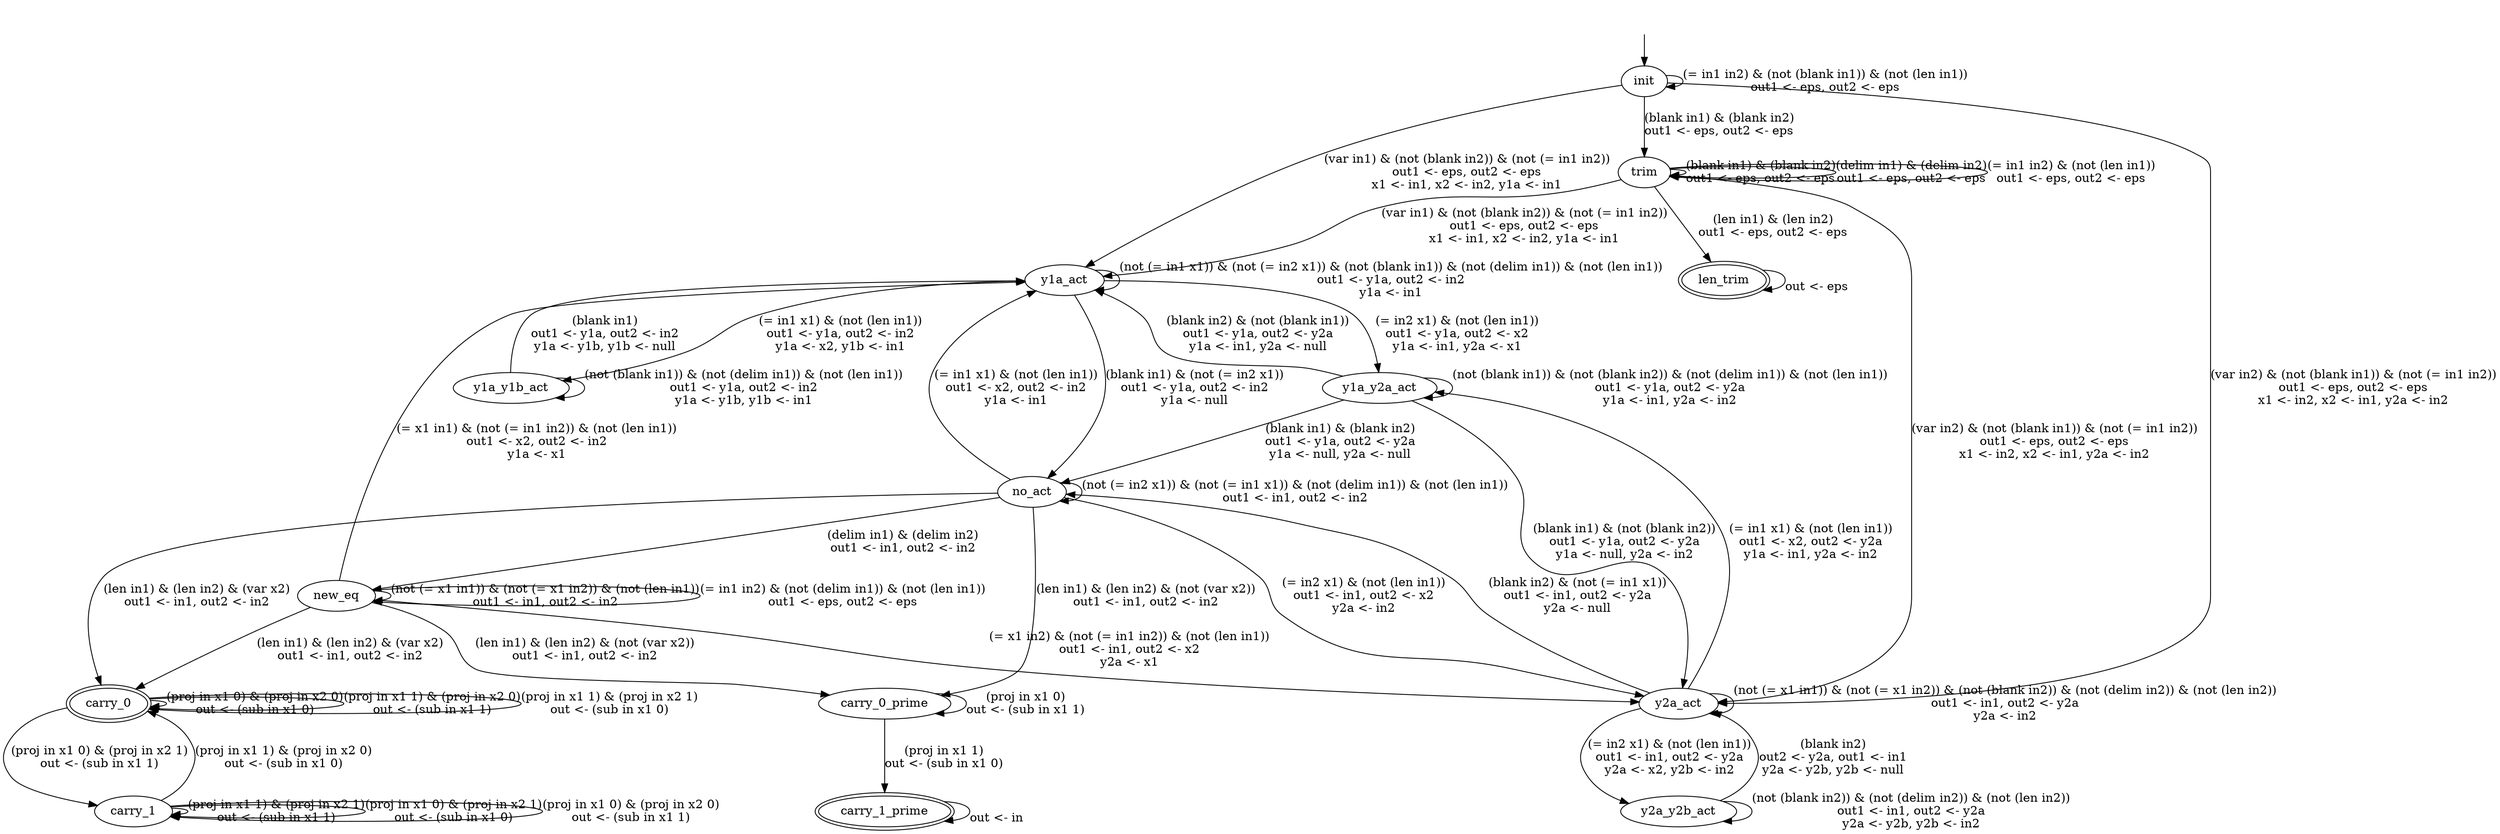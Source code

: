 Digraph G {

0 -> 1 [label="(var in1) & (not (blank in2)) & (not (= in1 in2))\nout1 <- eps, out2 <- eps\nx1 <- in1, x2 <- in2, y1a <- in1"];
0 -> 2 [label="(blank in1) & (blank in2)\nout1 <- eps, out2 <- eps\n"];
2 -> 2 [label="(blank in1) & (blank in2)\nout1 <- eps, out2 <- eps\n"];
2 -> 2 [label="(delim in1) & (delim in2)\nout1 <- eps, out2 <- eps\n"];
2 -> 2 [label="(= in1 in2) & (not (len in1))\nout1 <- eps, out2 <- eps\n"];
2 -> 1 [label="(var in1) & (not (blank in2)) & (not (= in1 in2))\nout1 <- eps, out2 <- eps\nx1 <- in1, x2 <- in2, y1a <- in1"];
2 -> 3 [label="(var in2) & (not (blank in1)) & (not (= in1 in2))\nout1 <- eps, out2 <- eps\nx1 <- in2, x2 <- in1, y2a <- in2"];
2 -> 4 [label="(len in1) & (len in2)\nout1 <- eps, out2 <- eps\n"];
4 -> 4 [label="\nout <- eps\n"];
0 -> 0 [label="(= in1 in2) & (not (blank in1)) & (not (len in1))\nout1 <- eps, out2 <- eps\n"];
1 -> 1 [label="(not (= in1 x1)) & (not (= in2 x1)) & (not (blank in1)) & (not (delim in1)) & (not (len in1))\nout1 <- y1a, out2 <- in2\ny1a <- in1"];
1 -> 5 [label="(= in1 x1) & (not (len in1))\nout1 <- y1a, out2 <- in2\ny1a <- x2, y1b <- in1"];
5 -> 5 [label="(not (blank in1)) & (not (delim in1)) & (not (len in1))\nout1 <- y1a, out2 <- in2\ny1a <- y1b, y1b <- in1"];
5 -> 1 [label="(blank in1)\nout1 <- y1a, out2 <- in2\ny1a <- y1b, y1b <- null"];
1 -> 6 [label="(= in2 x1) & (not (len in1))\nout1 <- y1a, out2 <- x2\ny1a <- in1, y2a <- x1"];
6 -> 6 [label="(not (blank in1)) & (not (blank in2)) & (not (delim in1)) & (not (len in1))\nout1 <- y1a, out2 <- y2a\ny1a <- in1, y2a <- in2"];
6 -> 1 [label="(blank in2) & (not (blank in1))\nout1 <- y1a, out2 <- y2a\ny1a <- in1, y2a <- null"];
6 -> 3 [label="(blank in1) & (not (blank in2))\nout1 <- y1a, out2 <- y2a\ny1a <- null, y2a <- in2"];
6 -> 7 [label="(blank in1) & (blank in2)\nout1 <- y1a, out2 <- y2a\ny1a <- null, y2a <- null"];
3 -> 3 [label="(not (= x1 in1)) & (not (= x1 in2)) & (not (blank in2)) & (not (delim in2)) & (not (len in2))\nout1 <- in1, out2 <- y2a\ny2a <- in2"];
3 -> 7 [label="(blank in2) & (not (= in1 x1))\nout1 <- in1, out2 <- y2a\ny2a <- null"];
1 -> 7 [label="(blank in1) & (not (= in2 x1))\nout1 <- y1a, out2 <- in2\ny1a <- null"];
7 -> 7 [label="(not (= in2 x1)) & (not (= in1 x1)) & (not (delim in1)) & (not (len in1))\nout1 <- in1, out2 <- in2\n"];
7 -> 8 [label="(len in1) & (len in2) & (var x2)\nout1 <- in1, out2 <- in2\n"];
7 -> 9 [label="(len in1) & (len in2) & (not (var x2))\nout1 <- in1, out2 <- in2\n"];
10 -> 8 [label="(len in1) & (len in2) & (var x2)\nout1 <- in1, out2 <- in2\n"];
10 -> 9 [label="(len in1) & (len in2) & (not (var x2))\nout1 <- in1, out2 <- in2\n"];
9 -> 9 [label="(proj in x1 0)\nout <- (sub in x1 1)\n"];
9 -> 11 [label="(proj in x1 1)\nout <- (sub in x1 0)\n"];
11 -> 11 [label="\nout <- in\n"];
8 -> 8 [label="(proj in x1 0) & (proj in x2 0)\nout <- (sub in x1 0)\n"];
8 -> 8 [label="(proj in x1 1) & (proj in x2 0)\nout <- (sub in x1 1)\n"];
8 -> 8 [label="(proj in x1 1) & (proj in x2 1)\nout <- (sub in x1 0)\n"];
8 -> 12 [label="(proj in x1 0) & (proj in x2 1)\nout <- (sub in x1 1)\n"];
12 -> 12 [label="(proj in x1 1) & (proj in x2 1)\nout <- (sub in x1 1)\n"];
12 -> 12 [label="(proj in x1 0) & (proj in x2 1)\nout <- (sub in x1 0)\n"];
12 -> 12 [label="(proj in x1 0) & (proj in x2 0)\nout <- (sub in x1 1)\n"];
12 -> 8 [label="(proj in x1 1) & (proj in x2 0)\nout <- (sub in x1 0)\n"];
7 -> 10 [label="(delim in1) & (delim in2)\nout1 <- in1, out2 <- in2\n"];
10 -> 10 [label="(not (= x1 in1)) & (not (= x1 in2)) & (not (len in1))\nout1 <- in1, out2 <- in2\n"];
10 -> 10 [label="(= in1 in2) & (not (delim in1)) & (not (len in1))\nout1 <- eps, out2 <- eps\n"];
10 -> 1 [label="(= x1 in1) & (not (= in1 in2)) & (not (len in1))\nout1 <- x2, out2 <- in2\ny1a <- x1"];
10 -> 3 [label="(= x1 in2) & (not (= in1 in2)) & (not (len in1))\nout1 <- in1, out2 <- x2\ny2a <- x1"];
7 -> 3 [label="(= in2 x1) & (not (len in1))\nout1 <- in1, out2 <- x2\ny2a <- in2"];
7 -> 1 [label="(= in1 x1) & (not (len in1))\nout1 <- x2, out2 <- in2\ny1a <- in1"];
0 -> 3 [label="(var in2) & (not (blank in1)) & (not (= in1 in2))\nout1 <- eps, out2 <- eps\nx1 <- in2, x2 <- in1, y2a <- in2"];
3 -> 6 [label="(= in1 x1) & (not (len in1))\nout1 <- x2, out2 <- y2a\ny1a <- in1, y2a <- in2"];
3 -> 13 [label="(= in2 x1) & (not (len in1))\nout1 <- in1, out2 <- y2a\ny2a <- x2, y2b <- in2"];
13 -> 13 [label="(not (blank in2)) & (not (delim in2)) & (not (len in2))\nout1 <- in1, out2 <- y2a\ny2a <- y2b, y2b <- in2"];
13 -> 3 [label="(blank in2)\nout2 <- y2a, out1 <- in1\ny2a <- y2b, y2b <- null"];
init0 [label="",shape=plaintext];
init0 -> 0;
0 [label="init"];
1 [label="y1a_act"];
2 [label="trim"];
3 [label="y2a_act"];
4 [label="len_trim",peripheries=2];
5 [label="y1a_y1b_act"];
6 [label="y1a_y2a_act"];
7 [label="no_act"];
8 [label="carry_0",peripheries=2];
9 [label="carry_0_prime"];
10 [label="new_eq"];
11 [label="carry_1_prime",peripheries=2];
12 [label="carry_1"];
13 [label="y2a_y2b_act"];
}
